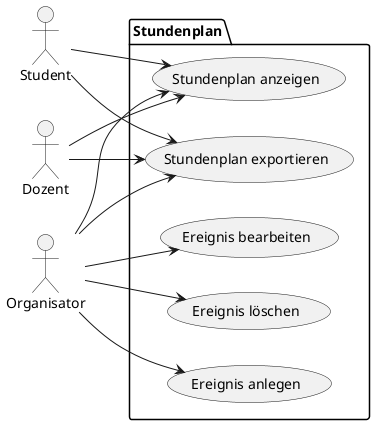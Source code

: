 @startuml
left to right direction
actor Student as stu
actor Dozent as doz
actor Organisator as org

package Stundenplan {
	usecase "Stundenplan anzeigen" as sp_1
	usecase "Stundenplan exportieren" as sp_2
	usecase "Ereignis anlegen" as sp_3
	usecase "Ereignis bearbeiten" as sp_4
	usecase "Ereignis löschen" as sp_5
}

stu --> sp_1
stu --> sp_2

doz --> sp_1
doz --> sp_2

org --> sp_1
org --> sp_2
org --> sp_3
org --> sp_4
org --> sp_5

@enduml
